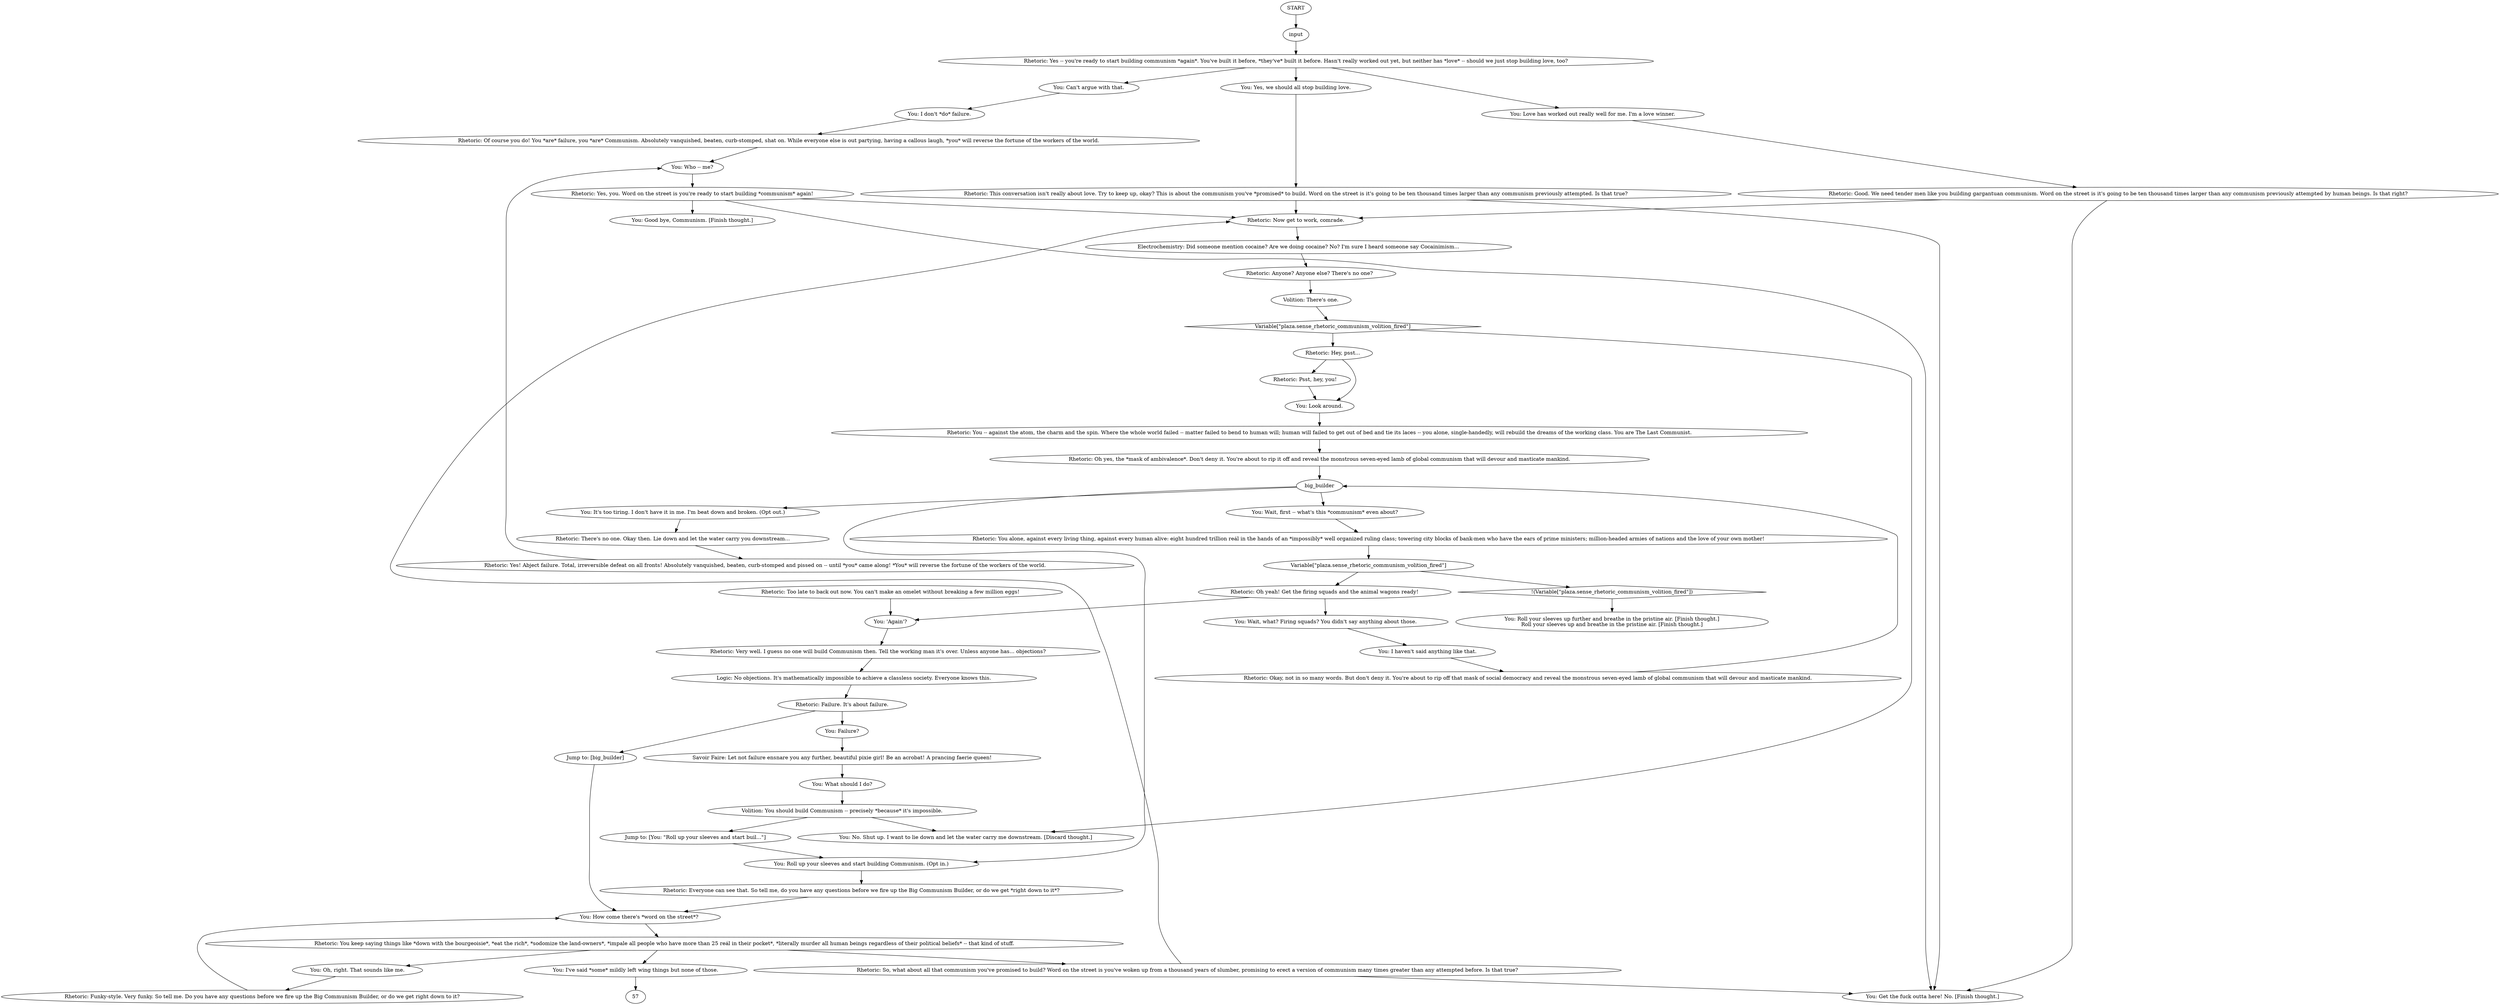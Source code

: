 # THOUGHT / WORLD REPUBLIC
# Rhetoric talks about Communism --The World Republic.
# ==================================================
digraph G {
	  0 [label="START"];
	  1 [label="input"];
	  2 [label="Jump to: [You: \"Roll up your sleeves and start buil...\"]"];
	  3 [label="You: Can't argue with that."];
	  4 [label="Rhetoric: Of course you do! You *are* failure, you *are* Communism. Absolutely vanquished, beaten, curb-stomped, shat on. While everyone else is out partying, having a callous laugh, *you* will reverse the fortune of the workers of the world."];
	  5 [label="Rhetoric: Anyone? Anyone else? There's no one?"];
	  6 [label="You: Wait, what? Firing squads? You didn't say anything about those."];
	  7 [label="You: Oh, right. That sounds like me."];
	  8 [label="You: Wait, first -- what's this *communism* even about?"];
	  9 [label="Volition: There's one."];
	  10 [label="Rhetoric: Yes, you. Word on the street is you're ready to start building *communism* again!"];
	  11 [label="You: Love has worked out really well for me. I'm a love winner."];
	  12 [label="You: Get the fuck outta here! No. [Finish thought.]"];
	  13 [label="Rhetoric: Good. We need tender men like you building gargantuan communism. Word on the street is it's going to be ten thousand times larger than any communism previously attempted by human beings. Is that right?"];
	  14 [label="You: Failure?"];
	  15 [label="Volition: You should build Communism -- precisely *because* it's impossible."];
	  16 [label="You: I've said *some* mildly left wing things but none of those."];
	  17 [label="Rhetoric: Funky-style. Very funky. So tell me. Do you have any questions before we fire up the Big Communism Builder, or do we get right down to it?"];
	  18 [label="Logic: No objections. It's mathematically impossible to achieve a classless society. Everyone knows this."];
	  19 [label="You: No. Shut up. I want to lie down and let the water carry me downstream. [Discard thought.]"];
	  20 [label="You: Yes, we should all stop building love."];
	  21 [label="Rhetoric: Okay, not in so many words. But don't deny it. You're about to rip off that mask of social democracy and reveal the monstrous seven-eyed lamb of global communism that will devour and masticate mankind."];
	  22 [label="You: It's too tiring. I don't have it in me. I'm beat down and broken. (Opt out.)"];
	  23 [label="You: Roll up your sleeves and start building Communism. (Opt in.)"];
	  24 [label="Rhetoric: This conversation isn't really about love. Try to keep up, okay? This is about the communism you've *promised* to build. Word on the street is it's going to be ten thousand times larger than any communism previously attempted. Is that true?"];
	  25 [label="Rhetoric: You keep saying things like *down with the bourgeoisie*, *eat the rich*, *sodomize the land-owners*, *impale all people who have more than 25 reál in their pocket*, *literally murder all human beings regardless of their political beliefs* -- that kind of stuff."];
	  26 [label="Rhetoric: Too late to back out now. You can't make an omelet without breaking a few million eggs!"];
	  27 [label="You: I haven't said anything like that."];
	  28 [label="Rhetoric: So, what about all that communism you've promised to build? Word on the street is you've woken up from a thousand years of slumber, promising to erect a version of communism many times greater than any attempted before. Is that true?"];
	  29 [label="You: I don't *do* failure."];
	  30 [label="Jump to: [big_builder]"];
	  31 [label="Electrochemistry: Did someone mention cocaine? Are we doing cocaine? No? I'm sure I heard someone say Cocainimism..."];
	  32 [label="You: What should I do?"];
	  33 [label="Rhetoric: Hey, psst..."];
	  34 [label="Rhetoric: Yes -- you're ready to start building communism *again*. You've built it before, *they've* built it before. Hasn't really worked out yet, but neither has *love* -- should we just stop building love, too?"];
	  35 [label="Rhetoric: Very well. I guess no one will build Communism then. Tell the working man it's over. Unless anyone has... objections?"];
	  36 [label="Rhetoric: There's no one. Okay then. Lie down and let the water carry you downstream..."];
	  37 [label="You: Roll your sleeves up further and breathe in the pristine air. [Finish thought.]\nRoll your sleeves up and breathe in the pristine air. [Finish thought.]"];
	  38 [label="You: 'Again'?"];
	  39 [label="You: Good bye, Communism. [Finish thought.]"];
	  40 [label="Rhetoric: Yes! Abject failure. Total, irreversible defeat on all fronts! Absolutely vanquished, beaten, curb-stomped and pissed on -- until *you* came along! *You* will reverse the fortune of the workers of the world."];
	  41 [label="Savoir Faire: Let not failure ensnare you any further, beautiful pixie girl! Be an acrobat! A prancing faerie queen!"];
	  42 [label="Rhetoric: Failure. It's about failure."];
	  43 [label="Rhetoric: You alone, against every living thing, against every human alive: eight hundred trillion reál in the hands of an *impossibly* well organized ruling class; towering city blocks of bank-men who have the ears of prime ministers; million-headed armies of nations and the love of your own mother!"];
	  44 [label="You: Who -- me?"];
	  45 [label="You: Look around."];
	  46 [label="Rhetoric: Psst, hey, you!"];
	  47 [label="Rhetoric: You -- against the atom, the charm and the spin. Where the whole world failed -- matter failed to bend to human will; human will failed to get out of bed and tie its laces -- you alone, single-handedly, will rebuild the dreams of the working class. You are The Last Communist."];
	  48 [label="Variable[\"plaza.sense_rhetoric_communism_volition_fired\"]"];
	  49 [label="Variable[\"plaza.sense_rhetoric_communism_volition_fired\"]", shape=diamond];
	  50 [label="!(Variable[\"plaza.sense_rhetoric_communism_volition_fired\"])", shape=diamond];
	  51 [label="Rhetoric: Oh yeah! Get the firing squads and the animal wagons ready!"];
	  52 [label="Rhetoric: Everyone can see that. So tell me, do you have any questions before we fire up the Big Communism Builder, or do we get *right down to it*?"];
	  53 [label="big_builder"];
	  54 [label="You: How come there's *word on the street*?"];
	  55 [label="Rhetoric: Now get to work, comrade."];
	  56 [label="Rhetoric: Oh yes, the *mask of ambivalence*. Don't deny it. You're about to rip it off and reveal the monstrous seven-eyed lamb of global communism that will devour and masticate mankind."];
	  0 -> 1
	  1 -> 34
	  2 -> 23
	  3 -> 29
	  4 -> 44
	  5 -> 9
	  6 -> 27
	  7 -> 17
	  8 -> 43
	  9 -> 49
	  10 -> 12
	  10 -> 55
	  10 -> 39
	  11 -> 13
	  13 -> 12
	  13 -> 55
	  14 -> 41
	  15 -> 2
	  15 -> 19
	  16 -> 57
	  17 -> 54
	  18 -> 42
	  20 -> 24
	  21 -> 53
	  22 -> 36
	  23 -> 52
	  24 -> 12
	  24 -> 55
	  25 -> 16
	  25 -> 28
	  25 -> 7
	  26 -> 38
	  27 -> 21
	  28 -> 12
	  28 -> 55
	  29 -> 4
	  30 -> 54
	  31 -> 5
	  32 -> 15
	  33 -> 45
	  33 -> 46
	  34 -> 11
	  34 -> 3
	  34 -> 20
	  35 -> 18
	  36 -> 40
	  38 -> 35
	  40 -> 44
	  41 -> 32
	  42 -> 14
	  42 -> 30
	  43 -> 48
	  44 -> 10
	  45 -> 47
	  46 -> 45
	  47 -> 56
	  48 -> 50
	  48 -> 51
	  49 -> 33
	  49 -> 19
	  50 -> 37
	  51 -> 38
	  51 -> 6
	  52 -> 54
	  53 -> 8
	  53 -> 22
	  53 -> 23
	  54 -> 25
	  55 -> 31
	  56 -> 53
}


